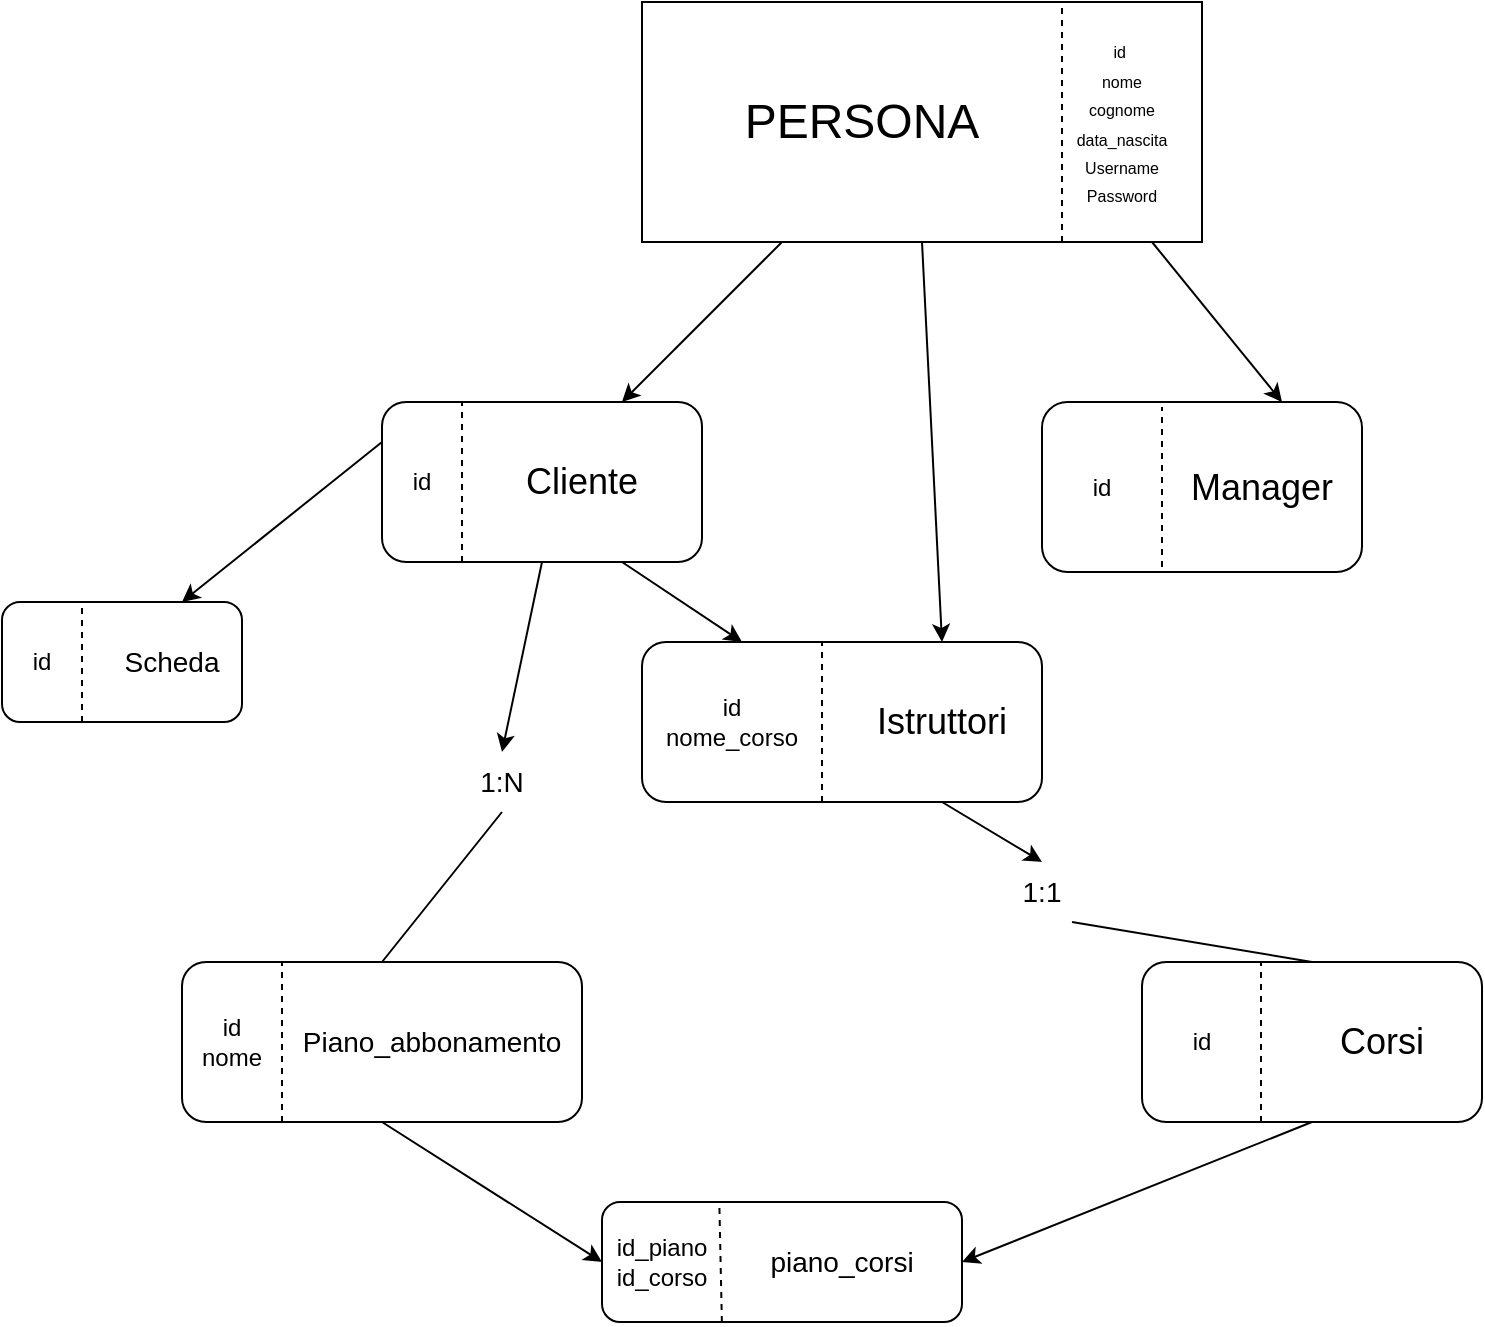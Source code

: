 <mxfile>
    <diagram id="u6O34byFawVjHyFxsZu4" name="Pagina-1">
        <mxGraphModel dx="703" dy="419" grid="1" gridSize="10" guides="1" tooltips="1" connect="1" arrows="1" fold="1" page="1" pageScale="1" pageWidth="827" pageHeight="1169" math="0" shadow="0">
            <root>
                <mxCell id="0"/>
                <mxCell id="1" parent="0"/>
                <mxCell id="18" style="edgeStyle=none;html=1;exitX=0.75;exitY=1;exitDx=0;exitDy=0;fontSize=8;" parent="1" source="7" edge="1">
                    <mxGeometry relative="1" as="geometry">
                        <mxPoint x="570" y="200" as="targetPoint"/>
                    </mxGeometry>
                </mxCell>
                <mxCell id="80" style="edgeStyle=none;html=1;exitX=0.25;exitY=1;exitDx=0;exitDy=0;entryX=0.75;entryY=0;entryDx=0;entryDy=0;fontSize=24;" parent="1" source="7" target="20" edge="1">
                    <mxGeometry relative="1" as="geometry"/>
                </mxCell>
                <mxCell id="81" style="edgeStyle=none;html=1;exitX=0.5;exitY=1;exitDx=0;exitDy=0;entryX=0.75;entryY=0;entryDx=0;entryDy=0;fontSize=24;" parent="1" source="7" target="28" edge="1">
                    <mxGeometry relative="1" as="geometry"/>
                </mxCell>
                <mxCell id="7" value="" style="rounded=0;whiteSpace=wrap;html=1;" parent="1" vertex="1">
                    <mxGeometry x="360" y="80" width="280" height="120" as="geometry"/>
                </mxCell>
                <mxCell id="8" value="&lt;font style=&quot;font-size: 24px;&quot;&gt;PERSONA&lt;/font&gt;" style="text;html=1;strokeColor=none;fillColor=none;align=center;verticalAlign=middle;whiteSpace=wrap;rounded=0;" parent="1" vertex="1">
                    <mxGeometry x="440" y="125" width="60" height="30" as="geometry"/>
                </mxCell>
                <mxCell id="10" value="" style="endArrow=none;dashed=1;html=1;exitX=0.75;exitY=1;exitDx=0;exitDy=0;entryX=0.75;entryY=0;entryDx=0;entryDy=0;" parent="1" source="7" target="7" edge="1">
                    <mxGeometry width="50" height="50" relative="1" as="geometry">
                        <mxPoint x="470" y="145" as="sourcePoint"/>
                        <mxPoint x="520" y="95" as="targetPoint"/>
                        <Array as="points"/>
                    </mxGeometry>
                </mxCell>
                <mxCell id="13" value="&lt;font style=&quot;font-size: 8px;&quot;&gt;&lt;font style=&quot;&quot;&gt;id&amp;nbsp;&lt;br&gt;nome&lt;br&gt;cognome&lt;br&gt;data_nascita&lt;br&gt;Username&lt;br&gt;Passwor&lt;/font&gt;d&lt;/font&gt;" style="text;html=1;strokeColor=none;fillColor=none;align=center;verticalAlign=middle;whiteSpace=wrap;rounded=0;" parent="1" vertex="1">
                    <mxGeometry x="570" y="102.5" width="60" height="75" as="geometry"/>
                </mxCell>
                <mxCell id="48" style="edgeStyle=none;html=1;exitX=0.75;exitY=1;exitDx=0;exitDy=0;fontSize=18;entryX=0.25;entryY=0;entryDx=0;entryDy=0;" parent="1" source="20" target="28" edge="1">
                    <mxGeometry relative="1" as="geometry">
                        <mxPoint x="310" y="440" as="targetPoint"/>
                    </mxGeometry>
                </mxCell>
                <mxCell id="54" style="edgeStyle=none;html=1;exitX=0.5;exitY=1;exitDx=0;exitDy=0;entryX=0.5;entryY=0;entryDx=0;entryDy=0;fontSize=14;startArrow=none;" parent="1" source="20" target="73" edge="1">
                    <mxGeometry relative="1" as="geometry">
                        <Array as="points"/>
                    </mxGeometry>
                </mxCell>
                <mxCell id="20" value="" style="rounded=1;whiteSpace=wrap;html=1;fontSize=8;" parent="1" vertex="1">
                    <mxGeometry x="230" y="280" width="160" height="80" as="geometry"/>
                </mxCell>
                <mxCell id="21" value="&lt;font style=&quot;font-size: 18px;&quot;&gt;Cliente&lt;/font&gt;" style="text;html=1;strokeColor=none;fillColor=none;align=center;verticalAlign=middle;whiteSpace=wrap;rounded=0;fontSize=8;" parent="1" vertex="1">
                    <mxGeometry x="300" y="305" width="60" height="30" as="geometry"/>
                </mxCell>
                <mxCell id="24" value="" style="endArrow=none;dashed=1;html=1;fontSize=8;entryX=0.25;entryY=0;entryDx=0;entryDy=0;exitX=0.25;exitY=1;exitDx=0;exitDy=0;" parent="1" source="20" target="20" edge="1">
                    <mxGeometry width="50" height="50" relative="1" as="geometry">
                        <mxPoint x="250" y="345" as="sourcePoint"/>
                        <mxPoint x="300" y="295" as="targetPoint"/>
                    </mxGeometry>
                </mxCell>
                <mxCell id="25" value="&lt;font style=&quot;font-size: 12px;&quot;&gt;id&lt;/font&gt;" style="text;html=1;strokeColor=none;fillColor=none;align=center;verticalAlign=middle;whiteSpace=wrap;rounded=0;fontSize=8;" parent="1" vertex="1">
                    <mxGeometry x="220" y="305" width="60" height="30" as="geometry"/>
                </mxCell>
                <mxCell id="46" style="edgeStyle=none;html=1;exitX=0.75;exitY=1;exitDx=0;exitDy=0;entryX=0.5;entryY=0;entryDx=0;entryDy=0;fontSize=18;startArrow=none;" parent="1" source="28" target="71" edge="1">
                    <mxGeometry relative="1" as="geometry"/>
                </mxCell>
                <mxCell id="28" value="" style="rounded=1;whiteSpace=wrap;html=1;fontSize=8;" parent="1" vertex="1">
                    <mxGeometry x="360" y="400" width="200" height="80" as="geometry"/>
                </mxCell>
                <mxCell id="30" value="&lt;span style=&quot;font-size: 18px;&quot;&gt;Istruttori&lt;/span&gt;" style="text;html=1;strokeColor=none;fillColor=none;align=center;verticalAlign=middle;whiteSpace=wrap;rounded=0;fontSize=8;" parent="1" vertex="1">
                    <mxGeometry x="480" y="425" width="60" height="30" as="geometry"/>
                </mxCell>
                <mxCell id="31" value="&lt;span style=&quot;font-size: 12px;&quot;&gt;id&lt;br&gt;nome_corso&lt;br&gt;&lt;/span&gt;" style="text;html=1;strokeColor=none;fillColor=none;align=center;verticalAlign=middle;whiteSpace=wrap;rounded=0;fontSize=8;" parent="1" vertex="1">
                    <mxGeometry x="380" y="425" width="50" height="30" as="geometry"/>
                </mxCell>
                <mxCell id="35" value="" style="endArrow=none;dashed=1;html=1;fontSize=8;entryX=0.25;entryY=0;entryDx=0;entryDy=0;exitX=0.25;exitY=1;exitDx=0;exitDy=0;" parent="1" edge="1">
                    <mxGeometry width="50" height="50" relative="1" as="geometry">
                        <mxPoint x="450" y="480" as="sourcePoint"/>
                        <mxPoint x="450" y="400" as="targetPoint"/>
                    </mxGeometry>
                </mxCell>
                <mxCell id="37" value="" style="rounded=1;whiteSpace=wrap;html=1;fontSize=18;" parent="1" vertex="1">
                    <mxGeometry x="560" y="280" width="160" height="85" as="geometry"/>
                </mxCell>
                <mxCell id="38" value="&lt;span style=&quot;font-size: 18px;&quot;&gt;Manager&lt;/span&gt;" style="text;html=1;strokeColor=none;fillColor=none;align=center;verticalAlign=middle;whiteSpace=wrap;rounded=0;fontSize=8;" parent="1" vertex="1">
                    <mxGeometry x="640" y="307.5" width="60" height="30" as="geometry"/>
                </mxCell>
                <mxCell id="39" value="" style="endArrow=none;dashed=1;html=1;fontSize=8;entryX=0.25;entryY=0;entryDx=0;entryDy=0;exitX=0.25;exitY=1;exitDx=0;exitDy=0;" parent="1" edge="1">
                    <mxGeometry width="50" height="50" relative="1" as="geometry">
                        <mxPoint x="620" y="362.5" as="sourcePoint"/>
                        <mxPoint x="620" y="282.5" as="targetPoint"/>
                    </mxGeometry>
                </mxCell>
                <mxCell id="41" value="&lt;font style=&quot;font-size: 12px;&quot;&gt;id&lt;/font&gt;" style="text;html=1;strokeColor=none;fillColor=none;align=center;verticalAlign=middle;whiteSpace=wrap;rounded=0;fontSize=8;" parent="1" vertex="1">
                    <mxGeometry x="560" y="307.5" width="60" height="30" as="geometry"/>
                </mxCell>
                <mxCell id="91" style="edgeStyle=none;html=1;exitX=0.5;exitY=1;exitDx=0;exitDy=0;entryX=1;entryY=0.5;entryDx=0;entryDy=0;" edge="1" parent="1" source="42" target="84">
                    <mxGeometry relative="1" as="geometry"/>
                </mxCell>
                <mxCell id="42" value="" style="rounded=1;whiteSpace=wrap;html=1;fontSize=8;" parent="1" vertex="1">
                    <mxGeometry x="610" y="560" width="170" height="80" as="geometry"/>
                </mxCell>
                <mxCell id="43" value="&lt;span style=&quot;font-size: 18px;&quot;&gt;Corsi&lt;/span&gt;" style="text;html=1;strokeColor=none;fillColor=none;align=center;verticalAlign=middle;whiteSpace=wrap;rounded=0;fontSize=8;" parent="1" vertex="1">
                    <mxGeometry x="700" y="585" width="60" height="30" as="geometry"/>
                </mxCell>
                <mxCell id="44" value="" style="endArrow=none;dashed=1;html=1;fontSize=8;entryX=0.25;entryY=0;entryDx=0;entryDy=0;exitX=0.25;exitY=1;exitDx=0;exitDy=0;" parent="1" edge="1">
                    <mxGeometry width="50" height="50" relative="1" as="geometry">
                        <mxPoint x="669.5" y="640" as="sourcePoint"/>
                        <mxPoint x="669.5" y="560" as="targetPoint"/>
                    </mxGeometry>
                </mxCell>
                <mxCell id="45" value="&lt;span style=&quot;font-size: 12px;&quot;&gt;id&lt;br&gt;&lt;/span&gt;" style="text;html=1;strokeColor=none;fillColor=none;align=center;verticalAlign=middle;whiteSpace=wrap;rounded=0;fontSize=8;" parent="1" vertex="1">
                    <mxGeometry x="615" y="585" width="50" height="30" as="geometry"/>
                </mxCell>
                <mxCell id="90" style="edgeStyle=none;html=1;exitX=0.5;exitY=1;exitDx=0;exitDy=0;entryX=0;entryY=0.5;entryDx=0;entryDy=0;" edge="1" parent="1" source="49" target="85">
                    <mxGeometry relative="1" as="geometry"/>
                </mxCell>
                <mxCell id="49" value="" style="rounded=1;whiteSpace=wrap;html=1;fontSize=8;" parent="1" vertex="1">
                    <mxGeometry x="130" y="560" width="200" height="80" as="geometry"/>
                </mxCell>
                <mxCell id="50" value="" style="endArrow=none;dashed=1;html=1;fontSize=8;entryX=0.25;entryY=0;entryDx=0;entryDy=0;exitX=0.25;exitY=1;exitDx=0;exitDy=0;" parent="1" edge="1">
                    <mxGeometry width="50" height="50" relative="1" as="geometry">
                        <mxPoint x="180" y="640" as="sourcePoint"/>
                        <mxPoint x="180" y="560" as="targetPoint"/>
                    </mxGeometry>
                </mxCell>
                <mxCell id="51" value="&lt;font style=&quot;font-size: 14px;&quot;&gt;Piano_abbonamento&lt;/font&gt;" style="text;html=1;strokeColor=none;fillColor=none;align=center;verticalAlign=middle;whiteSpace=wrap;rounded=0;fontSize=8;" parent="1" vertex="1">
                    <mxGeometry x="230" y="585" width="50" height="30" as="geometry"/>
                </mxCell>
                <mxCell id="52" value="&lt;span style=&quot;font-size: 12px;&quot;&gt;id&lt;br&gt;nome&lt;br&gt;&lt;/span&gt;" style="text;html=1;strokeColor=none;fillColor=none;align=center;verticalAlign=middle;whiteSpace=wrap;rounded=0;fontSize=8;" parent="1" vertex="1">
                    <mxGeometry x="130" y="585" width="50" height="30" as="geometry"/>
                </mxCell>
                <mxCell id="72" value="" style="edgeStyle=none;html=1;exitX=0.5;exitY=0;exitDx=0;exitDy=0;entryX=0.75;entryY=1;entryDx=0;entryDy=0;fontSize=18;endArrow=none;" parent="1" source="42" target="71" edge="1">
                    <mxGeometry relative="1" as="geometry">
                        <mxPoint x="595" y="560" as="sourcePoint"/>
                        <mxPoint x="510" y="480" as="targetPoint"/>
                    </mxGeometry>
                </mxCell>
                <mxCell id="71" value="1:1" style="text;html=1;strokeColor=none;fillColor=none;align=center;verticalAlign=middle;whiteSpace=wrap;rounded=0;fontSize=14;" parent="1" vertex="1">
                    <mxGeometry x="530" y="510" width="60" height="30" as="geometry"/>
                </mxCell>
                <mxCell id="73" value="1:N" style="text;html=1;strokeColor=none;fillColor=none;align=center;verticalAlign=middle;whiteSpace=wrap;rounded=0;fontSize=14;" parent="1" vertex="1">
                    <mxGeometry x="260" y="455" width="60" height="30" as="geometry"/>
                </mxCell>
                <mxCell id="78" value="" style="endArrow=none;html=1;fontSize=24;entryX=0.5;entryY=0;entryDx=0;entryDy=0;exitX=0.5;exitY=1;exitDx=0;exitDy=0;" parent="1" source="73" target="49" edge="1">
                    <mxGeometry width="50" height="50" relative="1" as="geometry">
                        <mxPoint x="335" y="510" as="sourcePoint"/>
                        <mxPoint x="285" y="560" as="targetPoint"/>
                    </mxGeometry>
                </mxCell>
                <mxCell id="82" value="" style="endArrow=classic;html=1;fontSize=24;exitX=0.75;exitY=0;exitDx=0;exitDy=0;entryX=0.75;entryY=0;entryDx=0;entryDy=0;" parent="1" target="37" edge="1">
                    <mxGeometry width="50" height="50" relative="1" as="geometry">
                        <mxPoint x="615" y="200" as="sourcePoint"/>
                        <mxPoint x="565" y="250" as="targetPoint"/>
                    </mxGeometry>
                </mxCell>
                <mxCell id="84" value="" style="rounded=1;whiteSpace=wrap;html=1;" vertex="1" parent="1">
                    <mxGeometry x="340" y="680" width="180" height="60" as="geometry"/>
                </mxCell>
                <mxCell id="85" value="&lt;span style=&quot;font-size: 12px;&quot;&gt;id_piano&lt;br&gt;id_corso&lt;br&gt;&lt;/span&gt;" style="text;html=1;strokeColor=none;fillColor=none;align=center;verticalAlign=middle;whiteSpace=wrap;rounded=0;fontSize=8;" vertex="1" parent="1">
                    <mxGeometry x="340" y="695" width="60" height="30" as="geometry"/>
                </mxCell>
                <mxCell id="87" value="&lt;span style=&quot;font-size: 14px;&quot;&gt;piano_corsi&lt;/span&gt;" style="text;html=1;strokeColor=none;fillColor=none;align=center;verticalAlign=middle;whiteSpace=wrap;rounded=0;fontSize=8;" vertex="1" parent="1">
                    <mxGeometry x="435" y="695" width="50" height="30" as="geometry"/>
                </mxCell>
                <mxCell id="88" value="" style="endArrow=none;dashed=1;html=1;fontSize=8;entryX=0.326;entryY=0.022;entryDx=0;entryDy=0;exitX=0.333;exitY=1;exitDx=0;exitDy=0;exitPerimeter=0;entryPerimeter=0;" edge="1" parent="1" source="84" target="84">
                    <mxGeometry width="50" height="50" relative="1" as="geometry">
                        <mxPoint x="400" y="750" as="sourcePoint"/>
                        <mxPoint x="400" y="670" as="targetPoint"/>
                        <Array as="points"/>
                    </mxGeometry>
                </mxCell>
                <mxCell id="99" style="edgeStyle=none;html=1;exitX=0;exitY=0.25;exitDx=0;exitDy=0;entryX=0.75;entryY=0;entryDx=0;entryDy=0;" edge="1" parent="1" source="20" target="92">
                    <mxGeometry relative="1" as="geometry"/>
                </mxCell>
                <mxCell id="92" value="" style="rounded=1;whiteSpace=wrap;html=1;" vertex="1" parent="1">
                    <mxGeometry x="40" y="380" width="120" height="60" as="geometry"/>
                </mxCell>
                <mxCell id="95" value="&lt;span style=&quot;font-size: 14px;&quot;&gt;Scheda&lt;/span&gt;" style="text;html=1;strokeColor=none;fillColor=none;align=center;verticalAlign=middle;whiteSpace=wrap;rounded=0;fontSize=8;" vertex="1" parent="1">
                    <mxGeometry x="100" y="395" width="50" height="30" as="geometry"/>
                </mxCell>
                <mxCell id="97" value="" style="endArrow=none;dashed=1;html=1;fontSize=8;" edge="1" parent="1">
                    <mxGeometry width="50" height="50" relative="1" as="geometry">
                        <mxPoint x="80" y="440" as="sourcePoint"/>
                        <mxPoint x="80" y="380" as="targetPoint"/>
                    </mxGeometry>
                </mxCell>
                <mxCell id="98" value="&lt;span style=&quot;font-size: 12px;&quot;&gt;id&lt;br&gt;&lt;/span&gt;" style="text;html=1;strokeColor=none;fillColor=none;align=center;verticalAlign=middle;whiteSpace=wrap;rounded=0;fontSize=8;" vertex="1" parent="1">
                    <mxGeometry x="40" y="395" width="40" height="30" as="geometry"/>
                </mxCell>
            </root>
        </mxGraphModel>
    </diagram>
</mxfile>